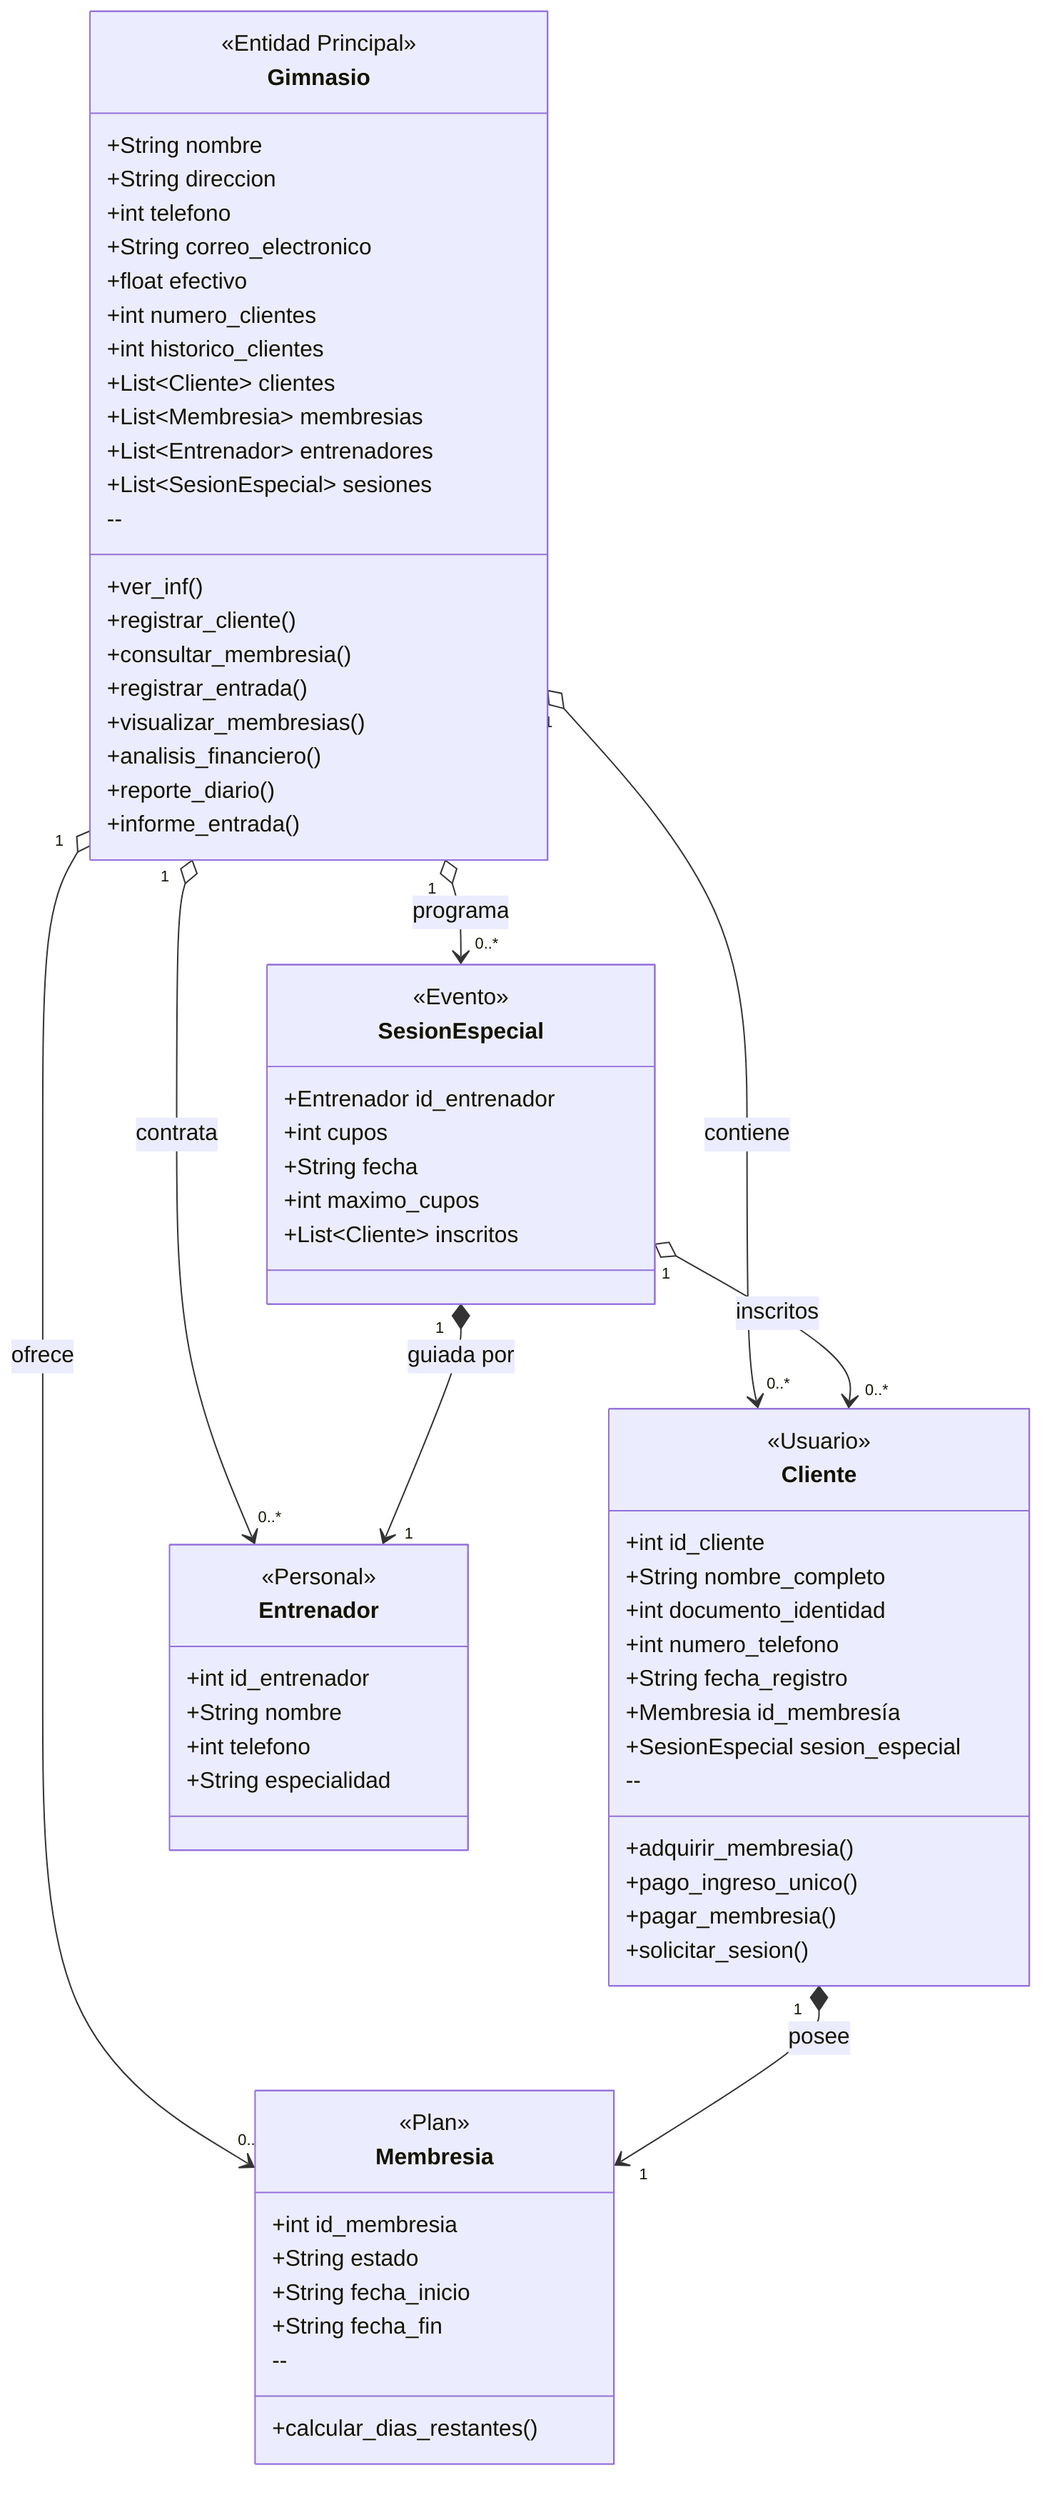 classDiagram

%% =========================
%% SUBGRUPO: GIMNASIO Y SU ECOSISTEMA
%% =========================

class Gimnasio {
  <<Entidad Principal>>
  +String nombre
  +String direccion
  +int telefono
  +String correo_electronico
  +float efectivo
  +int numero_clientes
  +int historico_clientes
  +List~Cliente~ clientes
  +List~Membresia~ membresias
  +List~Entrenador~ entrenadores
  +List~SesionEspecial~ sesiones
  --
  +ver_inf()
  +registrar_cliente()
  +consultar_membresia()
  +registrar_entrada()
  +visualizar_membresias()
  +analisis_financiero()
  +reporte_diario()
  +informe_entrada()
}

%% =========================
%% SUBGRUPO: CLIENTES Y MEMBRESÍAS
%% =========================

class Cliente {
  <<Usuario>>
  +int id_cliente
  +String nombre_completo
  +int documento_identidad
  +int numero_telefono
  +String fecha_registro
  +Membresia id_membresía
  +SesionEspecial sesion_especial
  --
  +adquirir_membresia()
  +pago_ingreso_unico()
  +pagar_membresia()
  +solicitar_sesion()
}

class Membresia {
  <<Plan>>
  +int id_membresia
  +String estado
  +String fecha_inicio
  +String fecha_fin
  --
  +calcular_dias_restantes()
}

%% =========================
%% SUBGRUPO: ENTRENADORES Y SESIONES
%% =========================

class Entrenador {
  <<Personal>>
  +int id_entrenador
  +String nombre
  +int telefono
  +String especialidad
}

class SesionEspecial {
  <<Evento>>
  +Entrenador id_entrenador
  +int cupos
  +String fecha
  +int maximo_cupos
  +List~Cliente~ inscritos
}

%% =========================
%% RELACIONES PRINCIPALES
%% =========================

Gimnasio "1" o--> "0..*" Cliente : contiene
Gimnasio "1" o--> "0..*" Membresia : ofrece
Gimnasio "1" o--> "0..*" Entrenador : contrata
Gimnasio "1" o--> "0..*" SesionEspecial : programa
Cliente "1" *--> "1" Membresia : posee
SesionEspecial "1" o--> "0..*" Cliente : inscritos
SesionEspecial "1" *--> "1" Entrenador : guiada por